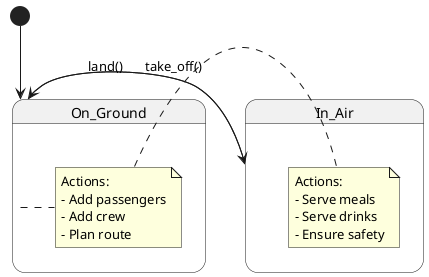 @startuml
[*] --> On_Ground
state On_Ground {
    note right
        Actions:
        - Add passengers
        - Add crew
        - Plan route
    end note
}

state In_Air {
    note right
        Actions:
        - Serve meals
        - Serve drinks
        - Ensure safety
    end note
}

On_Ground --> In_Air : take_off()
In_Air --> On_Ground : land()
@enduml